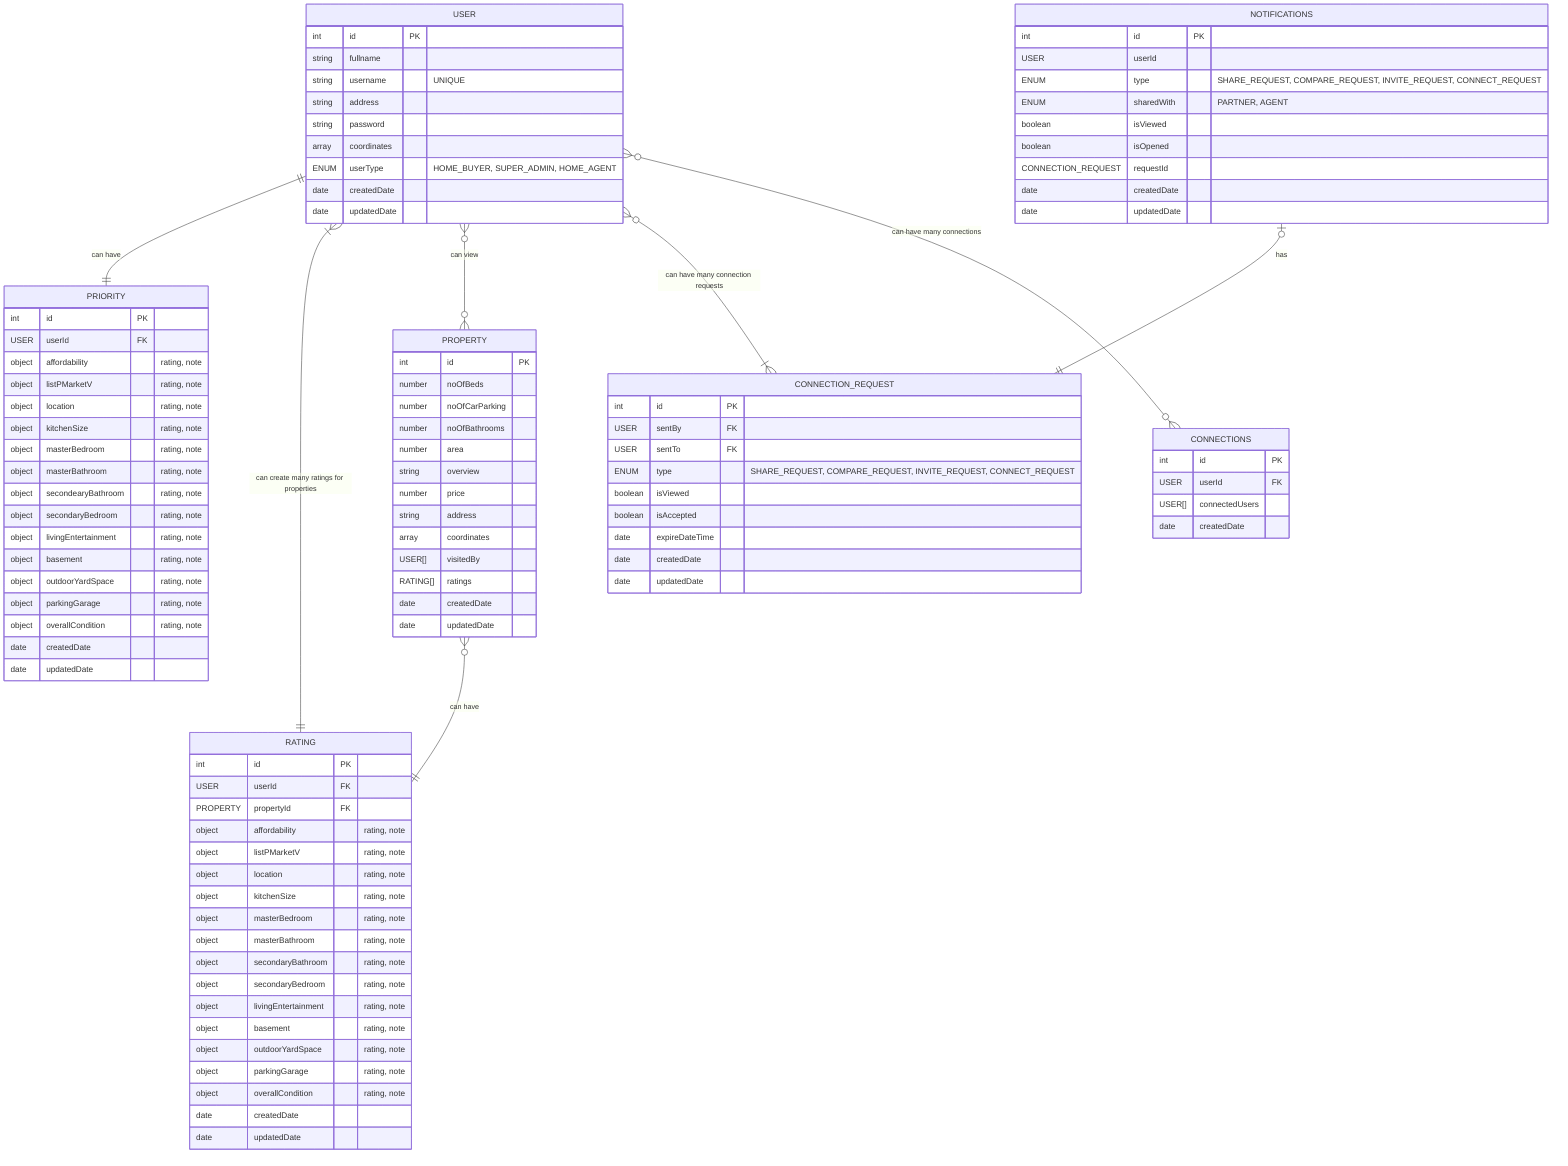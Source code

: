 erDiagram
    USER ||--|| PRIORITY : "can have"
    USER }|--|| RATING : "can create many ratings for properties"
    USER }o--o{ PROPERTY : "can view"
    USER }o--|{ CONNECTION_REQUEST : "can have many connection requests"
    USER }o--o{ CONNECTIONS : "can have many connections"
  
    NOTIFICATIONS |o--|| CONNECTION_REQUEST : "has"
    PROPERTY }o--|| RATING : "can have"
    
    USER {
        int id PK
        string fullname
        string username "UNIQUE"
        string address
        string password
        array coordinates
        ENUM userType "HOME_BUYER, SUPER_ADMIN, HOME_AGENT"
        date createdDate
        date updatedDate
    }

    PROPERTY {  
        int id PK
        number noOfBeds
        number noOfCarParking
        number noOfBathrooms
        number area
        string overview
        number price
        string address
        array coordinates
        USER[] visitedBy 
        RATING[] ratings
        date createdDate
        date updatedDate
    }

    PRIORITY {
        int id PK
        USER userId FK
        object affordability "rating, note"
        object listPMarketV "rating, note"
        object location "rating, note"
        object kitchenSize "rating, note"
        object masterBedroom "rating, note"
        object masterBathroom "rating, note"
        object secondearyBathroom "rating, note"
        object secondaryBedroom "rating, note"
        object livingEntertainment "rating, note"
        object basement "rating, note"
        object outdoorYardSpace "rating, note"
        object parkingGarage "rating, note"
        object overallCondition "rating, note"
        date createdDate
        date updatedDate
    }

    RATING {
        int id PK
        USER userId FK
        PROPERTY propertyId FK
        object affordability "rating, note"
        object listPMarketV "rating, note"
        object location "rating, note"
        object kitchenSize "rating, note"
        object masterBedroom "rating, note"
        object masterBathroom "rating, note"
        object secondaryBathroom "rating, note"
        object secondaryBedroom "rating, note"
        object livingEntertainment "rating, note"
        object basement "rating, note"
        object outdoorYardSpace "rating, note"
        object parkingGarage "rating, note"
        object overallCondition "rating, note"
        date createdDate
        date updatedDate
    }

    NOTIFICATIONS {
        int id PK
        USER userId
        ENUM type "SHARE_REQUEST, COMPARE_REQUEST, INVITE_REQUEST, CONNECT_REQUEST"
        ENUM sharedWith "PARTNER, AGENT"
        boolean isViewed
        boolean isOpened
        CONNECTION_REQUEST requestId
        date createdDate
        date updatedDate
    }

    CONNECTION_REQUEST {
        int id PK
        USER sentBy FK
        USER sentTo FK
        ENUM type "SHARE_REQUEST, COMPARE_REQUEST, INVITE_REQUEST, CONNECT_REQUEST"
        boolean isViewed
        boolean isAccepted
        date expireDateTime
        date createdDate
        date updatedDate
    }

    CONNECTIONS {
        int id PK
        USER userId FK
        USER[] connectedUsers 
        date createdDate
    }